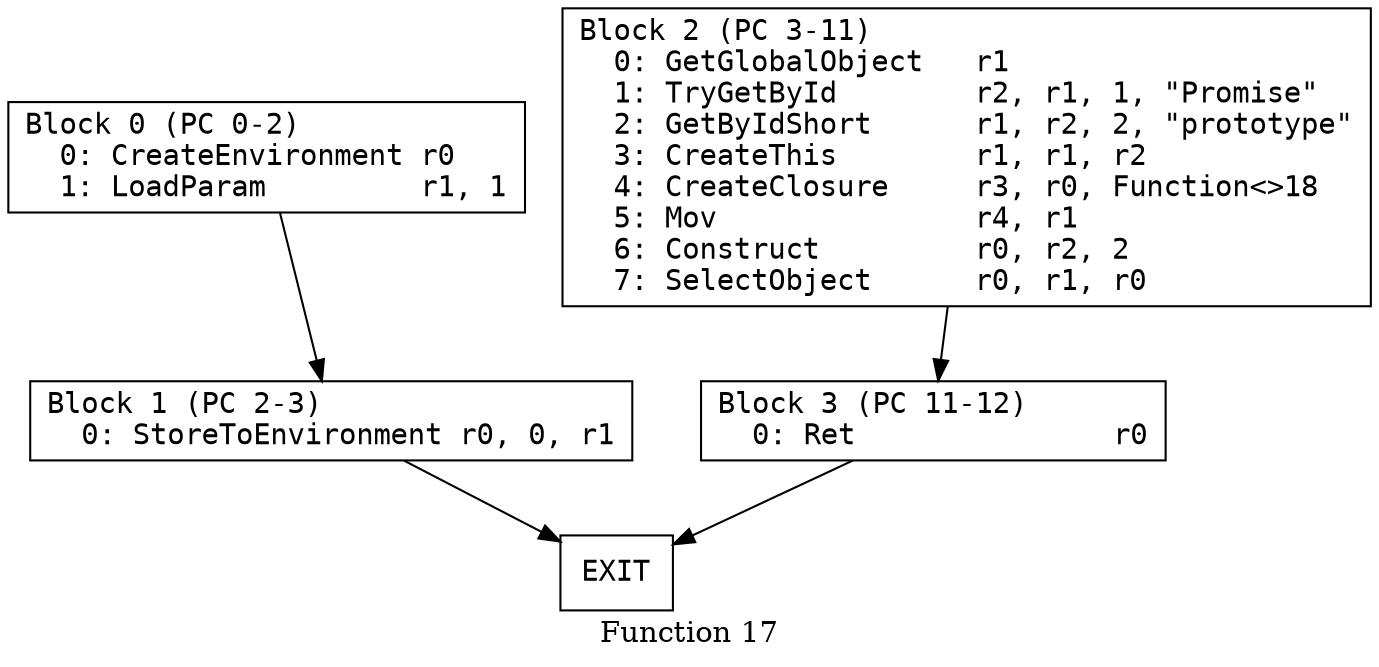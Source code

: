 // Function 17 from flow_control
// Generated from data/flow_control.dot

digraph {
  rankdir=TB;
  node [shape=box, fontname="monospace"];

  label = "Function 17";
  style = filled;
  color = lightgrey;

  f17_n0 [ label = "Block 0 (PC 0-2)\l  0: CreateEnvironment r0\l  1: LoadParam         r1, 1\l" ]
  f17_n1 [ label = "Block 1 (PC 2-3)\l  0: StoreToEnvironment r0, 0, r1\l" ]
  f17_n2 [ label = "Block 2 (PC 3-11)\l  0: GetGlobalObject   r1\l  1: TryGetById        r2, r1, 1, \"Promise\"\l  2: GetByIdShort      r1, r2, 2, \"prototype\"\l  3: CreateThis        r1, r1, r2\l  4: CreateClosure     r3, r0, Function<>18\l  5: Mov               r4, r1\l  6: Construct         r0, r2, 2\l  7: SelectObject      r0, r1, r0\l" ]
  f17_n3 [ label = "Block 3 (PC 11-12)\l  0: Ret               r0\l" ]
  f17_n4 [ label = "EXIT" ]

  f17_n0 -> f17_n1
  f17_n1 -> f17_n4
  f17_n2 -> f17_n3
  f17_n3 -> f17_n4
}
